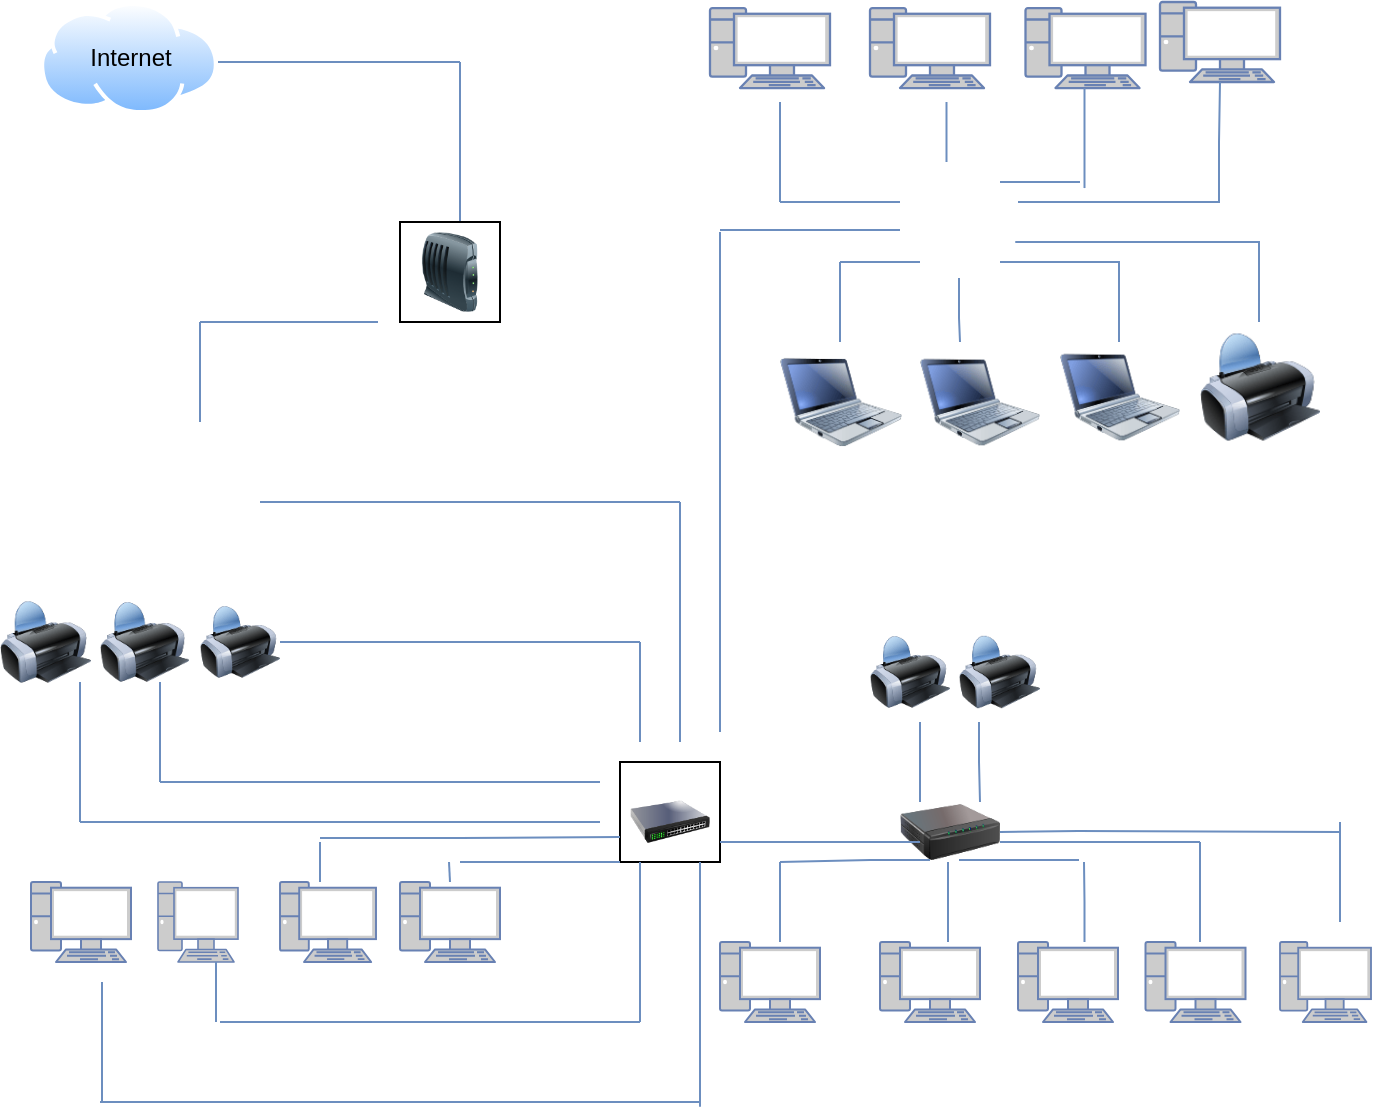 <mxfile version="23.1.7" type="device">
  <diagram name="Página-1" id="wmiiy9hY4Io28gKnd16P">
    <mxGraphModel dx="1036" dy="565" grid="1" gridSize="10" guides="1" tooltips="1" connect="1" arrows="1" fold="1" page="1" pageScale="1" pageWidth="827" pageHeight="1169" math="0" shadow="0">
      <root>
        <mxCell id="0" />
        <mxCell id="1" parent="0" />
        <mxCell id="mKHg516-ToFgodRMRdwn-1" value="" style="image;aspect=fixed;perimeter=ellipsePerimeter;html=1;align=center;shadow=0;dashed=0;spacingTop=3;image=img/lib/active_directory/internet_cloud.svg;" vertex="1" parent="1">
          <mxGeometry x="150" y="50" width="89" height="56.07" as="geometry" />
        </mxCell>
        <mxCell id="mKHg516-ToFgodRMRdwn-2" value="" style="endArrow=none;html=1;rounded=0;fillColor=#dae8fc;strokeColor=#6c8ebf;" edge="1" parent="1">
          <mxGeometry width="50" height="50" relative="1" as="geometry">
            <mxPoint x="239" y="80" as="sourcePoint" />
            <mxPoint x="360" y="80" as="targetPoint" />
          </mxGeometry>
        </mxCell>
        <mxCell id="mKHg516-ToFgodRMRdwn-3" value="" style="endArrow=none;html=1;rounded=0;fillColor=#dae8fc;strokeColor=#6c8ebf;" edge="1" parent="1">
          <mxGeometry width="50" height="50" relative="1" as="geometry">
            <mxPoint x="360" y="80" as="sourcePoint" />
            <mxPoint x="360" y="160" as="targetPoint" />
          </mxGeometry>
        </mxCell>
        <mxCell id="mKHg516-ToFgodRMRdwn-4" value="" style="whiteSpace=wrap;html=1;aspect=fixed;" vertex="1" parent="1">
          <mxGeometry x="330" y="160" width="50" height="50" as="geometry" />
        </mxCell>
        <mxCell id="mKHg516-ToFgodRMRdwn-5" style="edgeStyle=orthogonalEdgeStyle;rounded=0;orthogonalLoop=1;jettySize=auto;html=1;exitX=0.5;exitY=1;exitDx=0;exitDy=0;" edge="1" parent="1" source="mKHg516-ToFgodRMRdwn-4" target="mKHg516-ToFgodRMRdwn-4">
          <mxGeometry relative="1" as="geometry" />
        </mxCell>
        <mxCell id="mKHg516-ToFgodRMRdwn-7" value="" style="endArrow=none;html=1;rounded=0;fillColor=#dae8fc;strokeColor=#6c8ebf;" edge="1" parent="1">
          <mxGeometry width="50" height="50" relative="1" as="geometry">
            <mxPoint x="230" y="210" as="sourcePoint" />
            <mxPoint x="319" y="210" as="targetPoint" />
            <Array as="points">
              <mxPoint x="299" y="210" />
              <mxPoint x="319" y="210" />
            </Array>
          </mxGeometry>
        </mxCell>
        <mxCell id="mKHg516-ToFgodRMRdwn-8" value="" style="endArrow=none;html=1;rounded=0;fillColor=#dae8fc;strokeColor=#6c8ebf;" edge="1" parent="1">
          <mxGeometry width="50" height="50" relative="1" as="geometry">
            <mxPoint x="230" y="260" as="sourcePoint" />
            <mxPoint x="230" y="210" as="targetPoint" />
          </mxGeometry>
        </mxCell>
        <mxCell id="mKHg516-ToFgodRMRdwn-9" value="" style="shape=image;html=1;verticalAlign=top;verticalLabelPosition=bottom;labelBackgroundColor=#ffffff;imageAspect=0;aspect=fixed;image=https://cdn2.iconfinder.com/data/icons/whcompare-isometric-web-hosting-servers/50/value-server-128.png" vertex="1" parent="1">
          <mxGeometry x="200" y="270" width="58" height="58" as="geometry" />
        </mxCell>
        <mxCell id="mKHg516-ToFgodRMRdwn-10" value="" style="endArrow=none;html=1;rounded=0;fillColor=#dae8fc;strokeColor=#6c8ebf;" edge="1" parent="1">
          <mxGeometry width="50" height="50" relative="1" as="geometry">
            <mxPoint x="260" y="300" as="sourcePoint" />
            <mxPoint x="470" y="300" as="targetPoint" />
          </mxGeometry>
        </mxCell>
        <mxCell id="mKHg516-ToFgodRMRdwn-11" value="" style="endArrow=none;html=1;rounded=0;fillColor=#dae8fc;strokeColor=#6c8ebf;" edge="1" parent="1">
          <mxGeometry width="50" height="50" relative="1" as="geometry">
            <mxPoint x="470" y="370" as="sourcePoint" />
            <mxPoint x="470" y="300" as="targetPoint" />
            <Array as="points">
              <mxPoint x="470" y="420" />
              <mxPoint x="470" y="370" />
            </Array>
          </mxGeometry>
        </mxCell>
        <mxCell id="mKHg516-ToFgodRMRdwn-14" value="" style="whiteSpace=wrap;html=1;aspect=fixed;" vertex="1" parent="1">
          <mxGeometry x="440" y="430" width="50" height="50" as="geometry" />
        </mxCell>
        <mxCell id="mKHg516-ToFgodRMRdwn-15" value="" style="endArrow=none;html=1;rounded=0;fillColor=#dae8fc;strokeColor=#6c8ebf;" edge="1" parent="1">
          <mxGeometry width="50" height="50" relative="1" as="geometry">
            <mxPoint x="450" y="400" as="sourcePoint" />
            <mxPoint x="450" y="370" as="targetPoint" />
            <Array as="points">
              <mxPoint x="450" y="420" />
              <mxPoint x="450" y="390" />
            </Array>
          </mxGeometry>
        </mxCell>
        <mxCell id="mKHg516-ToFgodRMRdwn-16" value="" style="endArrow=none;html=1;rounded=0;fillColor=#dae8fc;strokeColor=#6c8ebf;" edge="1" parent="1">
          <mxGeometry width="50" height="50" relative="1" as="geometry">
            <mxPoint x="270" y="370" as="sourcePoint" />
            <mxPoint x="450" y="370" as="targetPoint" />
            <Array as="points" />
          </mxGeometry>
        </mxCell>
        <mxCell id="mKHg516-ToFgodRMRdwn-21" value="" style="endArrow=none;html=1;rounded=0;fillColor=#dae8fc;strokeColor=#6c8ebf;" edge="1" parent="1">
          <mxGeometry width="50" height="50" relative="1" as="geometry">
            <mxPoint x="210" y="440" as="sourcePoint" />
            <mxPoint x="210" y="390" as="targetPoint" />
            <Array as="points">
              <mxPoint x="210" y="420" />
            </Array>
          </mxGeometry>
        </mxCell>
        <mxCell id="mKHg516-ToFgodRMRdwn-22" value="" style="endArrow=none;html=1;rounded=0;fillColor=#dae8fc;strokeColor=#6c8ebf;" edge="1" parent="1">
          <mxGeometry width="50" height="50" relative="1" as="geometry">
            <mxPoint x="210" y="440" as="sourcePoint" />
            <mxPoint x="430" y="440" as="targetPoint" />
            <Array as="points">
              <mxPoint x="240" y="440" />
            </Array>
          </mxGeometry>
        </mxCell>
        <mxCell id="mKHg516-ToFgodRMRdwn-23" value="" style="endArrow=none;html=1;rounded=0;fillColor=#dae8fc;strokeColor=#6c8ebf;" edge="1" parent="1">
          <mxGeometry width="50" height="50" relative="1" as="geometry">
            <mxPoint x="170" y="460" as="sourcePoint" />
            <mxPoint x="170" y="390" as="targetPoint" />
          </mxGeometry>
        </mxCell>
        <mxCell id="mKHg516-ToFgodRMRdwn-24" value="" style="endArrow=none;html=1;rounded=0;fillColor=#dae8fc;strokeColor=#6c8ebf;" edge="1" parent="1">
          <mxGeometry width="50" height="50" relative="1" as="geometry">
            <mxPoint x="170" y="460" as="sourcePoint" />
            <mxPoint x="430" y="460" as="targetPoint" />
            <Array as="points">
              <mxPoint x="210" y="460" />
            </Array>
          </mxGeometry>
        </mxCell>
        <mxCell id="mKHg516-ToFgodRMRdwn-25" value="" style="fontColor=#0066CC;verticalAlign=top;verticalLabelPosition=bottom;labelPosition=center;align=center;html=1;outlineConnect=0;fillColor=#CCCCCC;strokeColor=#6881B3;gradientColor=none;gradientDirection=north;strokeWidth=2;shape=mxgraph.networks.pc;" vertex="1" parent="1">
          <mxGeometry x="330" y="490" width="50" height="40" as="geometry" />
        </mxCell>
        <mxCell id="mKHg516-ToFgodRMRdwn-26" value="" style="fontColor=#0066CC;verticalAlign=top;verticalLabelPosition=bottom;labelPosition=center;align=center;html=1;outlineConnect=0;fillColor=#CCCCCC;strokeColor=#6881B3;gradientColor=none;gradientDirection=north;strokeWidth=2;shape=mxgraph.networks.pc;" vertex="1" parent="1">
          <mxGeometry x="270" y="490" width="48" height="40" as="geometry" />
        </mxCell>
        <mxCell id="mKHg516-ToFgodRMRdwn-27" value="" style="fontColor=#0066CC;verticalAlign=top;verticalLabelPosition=bottom;labelPosition=center;align=center;html=1;outlineConnect=0;fillColor=#CCCCCC;strokeColor=#6881B3;gradientColor=none;gradientDirection=north;strokeWidth=2;shape=mxgraph.networks.pc;" vertex="1" parent="1">
          <mxGeometry x="209" y="490" width="40" height="40" as="geometry" />
        </mxCell>
        <mxCell id="mKHg516-ToFgodRMRdwn-28" value="" style="fontColor=#0066CC;verticalAlign=top;verticalLabelPosition=bottom;labelPosition=center;align=center;html=1;outlineConnect=0;fillColor=#CCCCCC;strokeColor=#6881B3;gradientColor=none;gradientDirection=north;strokeWidth=2;shape=mxgraph.networks.pc;" vertex="1" parent="1">
          <mxGeometry x="145.5" y="490" width="50" height="40" as="geometry" />
        </mxCell>
        <mxCell id="mKHg516-ToFgodRMRdwn-29" value="" style="endArrow=none;html=1;rounded=0;entryX=0;entryY=0.75;entryDx=0;entryDy=0;fillColor=#dae8fc;strokeColor=#6c8ebf;" edge="1" parent="1" target="mKHg516-ToFgodRMRdwn-14">
          <mxGeometry width="50" height="50" relative="1" as="geometry">
            <mxPoint x="290" y="468" as="sourcePoint" />
            <mxPoint x="350" y="410" as="targetPoint" />
            <Array as="points">
              <mxPoint x="360" y="468" />
            </Array>
          </mxGeometry>
        </mxCell>
        <mxCell id="mKHg516-ToFgodRMRdwn-30" value="" style="endArrow=none;html=1;rounded=0;fillColor=#dae8fc;strokeColor=#6c8ebf;" edge="1" parent="1">
          <mxGeometry width="50" height="50" relative="1" as="geometry">
            <mxPoint x="290" y="490" as="sourcePoint" />
            <mxPoint x="290" y="470" as="targetPoint" />
          </mxGeometry>
        </mxCell>
        <mxCell id="mKHg516-ToFgodRMRdwn-31" value="" style="endArrow=none;html=1;rounded=0;fillColor=#dae8fc;strokeColor=#6c8ebf;" edge="1" parent="1">
          <mxGeometry width="50" height="50" relative="1" as="geometry">
            <mxPoint x="360" y="480" as="sourcePoint" />
            <mxPoint x="440" y="480" as="targetPoint" />
            <Array as="points">
              <mxPoint x="410" y="480" />
            </Array>
          </mxGeometry>
        </mxCell>
        <mxCell id="mKHg516-ToFgodRMRdwn-32" value="" style="endArrow=none;html=1;rounded=0;fillColor=#dae8fc;strokeColor=#6c8ebf;" edge="1" parent="1">
          <mxGeometry width="50" height="50" relative="1" as="geometry">
            <mxPoint x="355" y="490" as="sourcePoint" />
            <mxPoint x="354.5" y="480" as="targetPoint" />
          </mxGeometry>
        </mxCell>
        <mxCell id="mKHg516-ToFgodRMRdwn-33" value="" style="endArrow=none;html=1;rounded=0;fillColor=#dae8fc;strokeColor=#6c8ebf;" edge="1" parent="1">
          <mxGeometry width="50" height="50" relative="1" as="geometry">
            <mxPoint x="450" y="560" as="sourcePoint" />
            <mxPoint x="450" y="480" as="targetPoint" />
            <Array as="points">
              <mxPoint x="450" y="520" />
            </Array>
          </mxGeometry>
        </mxCell>
        <mxCell id="mKHg516-ToFgodRMRdwn-34" value="" style="endArrow=none;html=1;rounded=0;fillColor=#dae8fc;strokeColor=#6c8ebf;" edge="1" parent="1">
          <mxGeometry width="50" height="50" relative="1" as="geometry">
            <mxPoint x="240" y="560" as="sourcePoint" />
            <mxPoint x="450" y="560" as="targetPoint" />
            <Array as="points">
              <mxPoint x="410" y="560" />
            </Array>
          </mxGeometry>
        </mxCell>
        <mxCell id="mKHg516-ToFgodRMRdwn-35" value="" style="endArrow=none;html=1;rounded=0;fillColor=#dae8fc;strokeColor=#6c8ebf;" edge="1" parent="1">
          <mxGeometry width="50" height="50" relative="1" as="geometry">
            <mxPoint x="238" y="560" as="sourcePoint" />
            <mxPoint x="238" y="530" as="targetPoint" />
            <Array as="points">
              <mxPoint x="238" y="540" />
            </Array>
          </mxGeometry>
        </mxCell>
        <mxCell id="mKHg516-ToFgodRMRdwn-36" value="" style="endArrow=none;html=1;rounded=0;fillColor=#dae8fc;strokeColor=#6c8ebf;" edge="1" parent="1">
          <mxGeometry width="50" height="50" relative="1" as="geometry">
            <mxPoint x="480" y="602.4" as="sourcePoint" />
            <mxPoint x="480" y="480" as="targetPoint" />
            <Array as="points">
              <mxPoint x="480" y="510" />
            </Array>
          </mxGeometry>
        </mxCell>
        <mxCell id="mKHg516-ToFgodRMRdwn-37" value="" style="endArrow=none;html=1;rounded=0;fillColor=#dae8fc;strokeColor=#6c8ebf;" edge="1" parent="1">
          <mxGeometry width="50" height="50" relative="1" as="geometry">
            <mxPoint x="180" y="600" as="sourcePoint" />
            <mxPoint x="480" y="600" as="targetPoint" />
            <Array as="points">
              <mxPoint x="440" y="600" />
            </Array>
          </mxGeometry>
        </mxCell>
        <mxCell id="mKHg516-ToFgodRMRdwn-38" value="" style="endArrow=none;html=1;rounded=0;fillColor=#dae8fc;strokeColor=#6c8ebf;" edge="1" parent="1">
          <mxGeometry width="50" height="50" relative="1" as="geometry">
            <mxPoint x="181" y="600" as="sourcePoint" />
            <mxPoint x="181" y="540" as="targetPoint" />
            <Array as="points">
              <mxPoint x="181" y="580" />
              <mxPoint x="181" y="560" />
            </Array>
          </mxGeometry>
        </mxCell>
        <mxCell id="mKHg516-ToFgodRMRdwn-42" value="Internet" style="text;html=1;align=center;verticalAlign=middle;resizable=0;points=[];autosize=1;strokeColor=none;fillColor=none;" vertex="1" parent="1">
          <mxGeometry x="164.5" y="63.03" width="60" height="30" as="geometry" />
        </mxCell>
        <mxCell id="mKHg516-ToFgodRMRdwn-43" value="" style="image;html=1;image=img/lib/clip_art/computers/Printer_128x128.png" vertex="1" parent="1">
          <mxGeometry x="180" y="350" width="44.5" height="40" as="geometry" />
        </mxCell>
        <mxCell id="mKHg516-ToFgodRMRdwn-44" value="" style="image;html=1;image=img/lib/clip_art/computers/Printer_128x128.png" vertex="1" parent="1">
          <mxGeometry x="230" y="350" width="40" height="40" as="geometry" />
        </mxCell>
        <mxCell id="mKHg516-ToFgodRMRdwn-45" value="" style="image;html=1;image=img/lib/clip_art/computers/Printer_128x128.png" vertex="1" parent="1">
          <mxGeometry x="130" y="345" width="45.5" height="50" as="geometry" />
        </mxCell>
        <mxCell id="mKHg516-ToFgodRMRdwn-46" value="" style="image;html=1;image=img/lib/clip_art/networking/Modem_128x128.png" vertex="1" parent="1">
          <mxGeometry x="335" y="165" width="40" height="40" as="geometry" />
        </mxCell>
        <mxCell id="mKHg516-ToFgodRMRdwn-47" value="" style="image;html=1;image=img/lib/clip_art/networking/Switch_128x128.png" vertex="1" parent="1">
          <mxGeometry x="445" y="430" width="40" height="60" as="geometry" />
        </mxCell>
        <mxCell id="mKHg516-ToFgodRMRdwn-50" value="" style="image;html=1;image=img/lib/clip_art/networking/Print_Server_128x128.png" vertex="1" parent="1">
          <mxGeometry x="580" y="430" width="50" height="70" as="geometry" />
        </mxCell>
        <mxCell id="mKHg516-ToFgodRMRdwn-52" value="" style="image;html=1;image=img/lib/clip_art/computers/Printer_128x128.png" vertex="1" parent="1">
          <mxGeometry x="565" y="360" width="40" height="50" as="geometry" />
        </mxCell>
        <mxCell id="mKHg516-ToFgodRMRdwn-53" value="" style="image;html=1;image=img/lib/clip_art/computers/Printer_128x128.png" vertex="1" parent="1">
          <mxGeometry x="609.5" y="360" width="40.5" height="50" as="geometry" />
        </mxCell>
        <mxCell id="mKHg516-ToFgodRMRdwn-54" value="" style="fontColor=#0066CC;verticalAlign=top;verticalLabelPosition=bottom;labelPosition=center;align=center;html=1;outlineConnect=0;fillColor=#CCCCCC;strokeColor=#6881B3;gradientColor=none;gradientDirection=north;strokeWidth=2;shape=mxgraph.networks.pc;" vertex="1" parent="1">
          <mxGeometry x="639" y="520" width="50" height="40" as="geometry" />
        </mxCell>
        <mxCell id="mKHg516-ToFgodRMRdwn-55" value="" style="fontColor=#0066CC;verticalAlign=top;verticalLabelPosition=bottom;labelPosition=center;align=center;html=1;outlineConnect=0;fillColor=#CCCCCC;strokeColor=#6881B3;gradientColor=none;gradientDirection=north;strokeWidth=2;shape=mxgraph.networks.pc;" vertex="1" parent="1">
          <mxGeometry x="570" y="520" width="50" height="40" as="geometry" />
        </mxCell>
        <mxCell id="mKHg516-ToFgodRMRdwn-56" value="" style="fontColor=#0066CC;verticalAlign=top;verticalLabelPosition=bottom;labelPosition=center;align=center;html=1;outlineConnect=0;fillColor=#CCCCCC;strokeColor=#6881B3;gradientColor=none;gradientDirection=north;strokeWidth=2;shape=mxgraph.networks.pc;" vertex="1" parent="1">
          <mxGeometry x="702.75" y="520" width="50" height="40" as="geometry" />
        </mxCell>
        <mxCell id="mKHg516-ToFgodRMRdwn-57" value="" style="fontColor=#0066CC;verticalAlign=top;verticalLabelPosition=bottom;labelPosition=center;align=center;html=1;outlineConnect=0;fillColor=#CCCCCC;strokeColor=#6881B3;gradientColor=none;gradientDirection=north;strokeWidth=2;shape=mxgraph.networks.pc;" vertex="1" parent="1">
          <mxGeometry x="490" y="520" width="50" height="40" as="geometry" />
        </mxCell>
        <mxCell id="mKHg516-ToFgodRMRdwn-58" value="" style="fontColor=#0066CC;verticalAlign=top;verticalLabelPosition=bottom;labelPosition=center;align=center;html=1;outlineConnect=0;fillColor=#CCCCCC;strokeColor=#6881B3;gradientColor=none;gradientDirection=north;strokeWidth=2;shape=mxgraph.networks.pc;" vertex="1" parent="1">
          <mxGeometry x="770" y="520" width="45.5" height="40" as="geometry" />
        </mxCell>
        <mxCell id="mKHg516-ToFgodRMRdwn-69" value="" style="shape=image;html=1;verticalAlign=top;verticalLabelPosition=bottom;labelBackgroundColor=#ffffff;imageAspect=0;aspect=fixed;image=https://cdn4.iconfinder.com/data/icons/ios-web-user-interface-multi-circle-flat-vol-2/512/Archive_archives_files_hosting_database_server_storage-128.png" vertex="1" parent="1">
          <mxGeometry x="581" y="130" width="58" height="58" as="geometry" />
        </mxCell>
        <mxCell id="mKHg516-ToFgodRMRdwn-71" value="" style="image;html=1;image=img/lib/clip_art/computers/Netbook_128x128.png" vertex="1" parent="1">
          <mxGeometry x="520" y="220" width="61" height="60" as="geometry" />
        </mxCell>
        <mxCell id="mKHg516-ToFgodRMRdwn-73" value="" style="image;html=1;image=img/lib/clip_art/computers/Netbook_128x128.png" vertex="1" parent="1">
          <mxGeometry x="590" y="215" width="60" height="70" as="geometry" />
        </mxCell>
        <mxCell id="mKHg516-ToFgodRMRdwn-75" value="" style="image;html=1;image=img/lib/clip_art/computers/Netbook_128x128.png" vertex="1" parent="1">
          <mxGeometry x="660" y="215" width="60" height="65" as="geometry" />
        </mxCell>
        <mxCell id="mKHg516-ToFgodRMRdwn-79" value="" style="fontColor=#0066CC;verticalAlign=top;verticalLabelPosition=bottom;labelPosition=center;align=center;html=1;outlineConnect=0;fillColor=#CCCCCC;strokeColor=#6881B3;gradientColor=none;gradientDirection=north;strokeWidth=2;shape=mxgraph.networks.pc;" vertex="1" parent="1">
          <mxGeometry x="565" y="53.03" width="60" height="40" as="geometry" />
        </mxCell>
        <mxCell id="mKHg516-ToFgodRMRdwn-86" value="" style="image;html=1;image=img/lib/clip_art/computers/Printer_128x128.png" vertex="1" parent="1">
          <mxGeometry x="730" y="215" width="60" height="55" as="geometry" />
        </mxCell>
        <mxCell id="mKHg516-ToFgodRMRdwn-90" value="" style="endArrow=none;html=1;rounded=0;fillColor=#dae8fc;strokeColor=#6c8ebf;" edge="1" parent="1">
          <mxGeometry width="50" height="50" relative="1" as="geometry">
            <mxPoint x="490" y="164" as="sourcePoint" />
            <mxPoint x="580" y="164" as="targetPoint" />
            <Array as="points">
              <mxPoint x="540" y="164" />
            </Array>
          </mxGeometry>
        </mxCell>
        <mxCell id="mKHg516-ToFgodRMRdwn-91" value="" style="endArrow=none;html=1;rounded=0;fillColor=#dae8fc;strokeColor=#6c8ebf;" edge="1" parent="1">
          <mxGeometry width="50" height="50" relative="1" as="geometry">
            <mxPoint x="490" y="415" as="sourcePoint" />
            <mxPoint x="490" y="165" as="targetPoint" />
            <Array as="points">
              <mxPoint x="490" y="195" />
              <mxPoint x="490" y="185" />
            </Array>
          </mxGeometry>
        </mxCell>
        <mxCell id="mKHg516-ToFgodRMRdwn-92" value="" style="endArrow=none;html=1;rounded=0;fillColor=#dae8fc;strokeColor=#6c8ebf;" edge="1" parent="1">
          <mxGeometry width="50" height="50" relative="1" as="geometry">
            <mxPoint x="550" y="180" as="sourcePoint" />
            <mxPoint x="590" y="180" as="targetPoint" />
            <Array as="points">
              <mxPoint x="569" y="180" />
            </Array>
          </mxGeometry>
        </mxCell>
        <mxCell id="mKHg516-ToFgodRMRdwn-93" value="" style="endArrow=none;html=1;rounded=0;fillColor=#dae8fc;strokeColor=#6c8ebf;" edge="1" parent="1">
          <mxGeometry width="50" height="50" relative="1" as="geometry">
            <mxPoint x="550" y="220" as="sourcePoint" />
            <mxPoint x="550" y="180" as="targetPoint" />
            <Array as="points">
              <mxPoint x="550" y="210" />
            </Array>
          </mxGeometry>
        </mxCell>
        <mxCell id="mKHg516-ToFgodRMRdwn-94" value="" style="endArrow=none;html=1;rounded=0;fillColor=#dae8fc;strokeColor=#6c8ebf;" edge="1" parent="1">
          <mxGeometry width="50" height="50" relative="1" as="geometry">
            <mxPoint x="610" y="220" as="sourcePoint" />
            <mxPoint x="609.5" y="188" as="targetPoint" />
            <Array as="points">
              <mxPoint x="609.5" y="208" />
            </Array>
          </mxGeometry>
        </mxCell>
        <mxCell id="mKHg516-ToFgodRMRdwn-98" value="" style="endArrow=none;html=1;rounded=0;fillColor=#dae8fc;strokeColor=#6c8ebf;" edge="1" parent="1">
          <mxGeometry width="50" height="50" relative="1" as="geometry">
            <mxPoint x="630" y="180" as="sourcePoint" />
            <mxPoint x="660" y="180" as="targetPoint" />
            <Array as="points">
              <mxPoint x="650" y="180" />
              <mxPoint x="690" y="180" />
            </Array>
          </mxGeometry>
        </mxCell>
        <mxCell id="mKHg516-ToFgodRMRdwn-99" value="" style="endArrow=none;html=1;rounded=0;fillColor=#dae8fc;strokeColor=#6c8ebf;" edge="1" parent="1">
          <mxGeometry width="50" height="50" relative="1" as="geometry">
            <mxPoint x="689.5" y="220" as="sourcePoint" />
            <mxPoint x="689.5" y="180" as="targetPoint" />
            <Array as="points">
              <mxPoint x="689.5" y="190" />
            </Array>
          </mxGeometry>
        </mxCell>
        <mxCell id="mKHg516-ToFgodRMRdwn-100" value="" style="endArrow=none;html=1;rounded=0;fillColor=#dae8fc;strokeColor=#6c8ebf;" edge="1" parent="1">
          <mxGeometry width="50" height="50" relative="1" as="geometry">
            <mxPoint x="637.63" y="170" as="sourcePoint" />
            <mxPoint x="760" y="170" as="targetPoint" />
          </mxGeometry>
        </mxCell>
        <mxCell id="mKHg516-ToFgodRMRdwn-101" value="" style="endArrow=none;html=1;rounded=0;fillColor=#dae8fc;strokeColor=#6c8ebf;" edge="1" parent="1">
          <mxGeometry width="50" height="50" relative="1" as="geometry">
            <mxPoint x="759.5" y="210" as="sourcePoint" />
            <mxPoint x="759.5" y="170" as="targetPoint" />
            <Array as="points" />
          </mxGeometry>
        </mxCell>
        <mxCell id="mKHg516-ToFgodRMRdwn-103" value="" style="fontColor=#0066CC;verticalAlign=top;verticalLabelPosition=bottom;labelPosition=center;align=center;html=1;outlineConnect=0;fillColor=#CCCCCC;strokeColor=#6881B3;gradientColor=none;gradientDirection=north;strokeWidth=2;shape=mxgraph.networks.pc;" vertex="1" parent="1">
          <mxGeometry x="485" y="53.03" width="60" height="40" as="geometry" />
        </mxCell>
        <mxCell id="mKHg516-ToFgodRMRdwn-104" value="" style="fontColor=#0066CC;verticalAlign=top;verticalLabelPosition=bottom;labelPosition=center;align=center;html=1;outlineConnect=0;fillColor=#CCCCCC;strokeColor=#6881B3;gradientColor=none;gradientDirection=north;strokeWidth=2;shape=mxgraph.networks.pc;" vertex="1" parent="1">
          <mxGeometry x="642.75" y="53.03" width="60" height="40" as="geometry" />
        </mxCell>
        <mxCell id="mKHg516-ToFgodRMRdwn-105" value="" style="fontColor=#0066CC;verticalAlign=top;verticalLabelPosition=bottom;labelPosition=center;align=center;html=1;outlineConnect=0;fillColor=#CCCCCC;strokeColor=#6881B3;gradientColor=none;gradientDirection=north;strokeWidth=2;shape=mxgraph.networks.pc;" vertex="1" parent="1">
          <mxGeometry x="710" y="50" width="60" height="40" as="geometry" />
        </mxCell>
        <mxCell id="mKHg516-ToFgodRMRdwn-109" value="" style="endArrow=none;html=1;rounded=0;fillColor=#dae8fc;strokeColor=#6c8ebf;" edge="1" parent="1">
          <mxGeometry width="50" height="50" relative="1" as="geometry">
            <mxPoint x="520" y="150" as="sourcePoint" />
            <mxPoint x="580" y="150" as="targetPoint" />
            <Array as="points">
              <mxPoint x="550" y="150" />
            </Array>
          </mxGeometry>
        </mxCell>
        <mxCell id="mKHg516-ToFgodRMRdwn-110" value="" style="endArrow=none;html=1;rounded=0;fillColor=#dae8fc;strokeColor=#6c8ebf;" edge="1" parent="1">
          <mxGeometry width="50" height="50" relative="1" as="geometry">
            <mxPoint x="520" y="150" as="sourcePoint" />
            <mxPoint x="520" y="100" as="targetPoint" />
          </mxGeometry>
        </mxCell>
        <mxCell id="mKHg516-ToFgodRMRdwn-111" value="" style="endArrow=none;html=1;rounded=0;fillColor=#dae8fc;strokeColor=#6c8ebf;" edge="1" parent="1">
          <mxGeometry width="50" height="50" relative="1" as="geometry">
            <mxPoint x="603.25" y="130" as="sourcePoint" />
            <mxPoint x="603" y="100" as="targetPoint" />
            <Array as="points">
              <mxPoint x="603.25" y="100" />
            </Array>
          </mxGeometry>
        </mxCell>
        <mxCell id="mKHg516-ToFgodRMRdwn-112" value="" style="endArrow=none;html=1;rounded=0;fillColor=#dae8fc;strokeColor=#6c8ebf;" edge="1" parent="1">
          <mxGeometry width="50" height="50" relative="1" as="geometry">
            <mxPoint x="639" y="150" as="sourcePoint" />
            <mxPoint x="740" y="150" as="targetPoint" />
            <Array as="points">
              <mxPoint x="659" y="150" />
            </Array>
          </mxGeometry>
        </mxCell>
        <mxCell id="mKHg516-ToFgodRMRdwn-113" value="" style="endArrow=none;html=1;rounded=0;entryX=0.5;entryY=1;entryDx=0;entryDy=0;entryPerimeter=0;fillColor=#dae8fc;strokeColor=#6c8ebf;" edge="1" parent="1" target="mKHg516-ToFgodRMRdwn-105">
          <mxGeometry width="50" height="50" relative="1" as="geometry">
            <mxPoint x="739.5" y="150" as="sourcePoint" />
            <mxPoint x="739.5" y="100" as="targetPoint" />
            <Array as="points">
              <mxPoint x="739.5" y="120" />
            </Array>
          </mxGeometry>
        </mxCell>
        <mxCell id="mKHg516-ToFgodRMRdwn-114" value="" style="endArrow=none;html=1;rounded=0;fillColor=#dae8fc;strokeColor=#6c8ebf;" edge="1" parent="1">
          <mxGeometry width="50" height="50" relative="1" as="geometry">
            <mxPoint x="630" y="140" as="sourcePoint" />
            <mxPoint x="670" y="140" as="targetPoint" />
            <Array as="points">
              <mxPoint x="650" y="140" />
            </Array>
          </mxGeometry>
        </mxCell>
        <mxCell id="mKHg516-ToFgodRMRdwn-115" value="" style="endArrow=none;html=1;rounded=0;fillColor=#dae8fc;strokeColor=#6c8ebf;" edge="1" parent="1">
          <mxGeometry width="50" height="50" relative="1" as="geometry">
            <mxPoint x="672.25" y="143.03" as="sourcePoint" />
            <mxPoint x="672.25" y="93.03" as="targetPoint" />
            <Array as="points">
              <mxPoint x="672.25" y="123.03" />
            </Array>
          </mxGeometry>
        </mxCell>
        <mxCell id="mKHg516-ToFgodRMRdwn-116" value="" style="endArrow=none;html=1;rounded=0;entryX=0.2;entryY=0.571;entryDx=0;entryDy=0;entryPerimeter=0;fillColor=#dae8fc;strokeColor=#6c8ebf;" edge="1" parent="1" target="mKHg516-ToFgodRMRdwn-50">
          <mxGeometry width="50" height="50" relative="1" as="geometry">
            <mxPoint x="490" y="470" as="sourcePoint" />
            <mxPoint x="560" y="470" as="targetPoint" />
            <Array as="points">
              <mxPoint x="520" y="470" />
            </Array>
          </mxGeometry>
        </mxCell>
        <mxCell id="mKHg516-ToFgodRMRdwn-117" value="" style="endArrow=none;html=1;rounded=0;fillColor=#dae8fc;strokeColor=#6c8ebf;" edge="1" parent="1">
          <mxGeometry width="50" height="50" relative="1" as="geometry">
            <mxPoint x="590" y="450" as="sourcePoint" />
            <mxPoint x="590" y="410" as="targetPoint" />
            <Array as="points">
              <mxPoint x="590" y="440" />
            </Array>
          </mxGeometry>
        </mxCell>
        <mxCell id="mKHg516-ToFgodRMRdwn-118" value="" style="endArrow=none;html=1;rounded=0;fillColor=#dae8fc;strokeColor=#6c8ebf;" edge="1" parent="1">
          <mxGeometry width="50" height="50" relative="1" as="geometry">
            <mxPoint x="620" y="450" as="sourcePoint" />
            <mxPoint x="619.5" y="410" as="targetPoint" />
            <Array as="points">
              <mxPoint x="619.5" y="430" />
            </Array>
          </mxGeometry>
        </mxCell>
        <mxCell id="mKHg516-ToFgodRMRdwn-122" value="" style="endArrow=none;html=1;rounded=0;fillColor=#dae8fc;strokeColor=#6c8ebf;" edge="1" parent="1">
          <mxGeometry width="50" height="50" relative="1" as="geometry">
            <mxPoint x="604" y="520" as="sourcePoint" />
            <mxPoint x="604" y="480" as="targetPoint" />
            <Array as="points">
              <mxPoint x="604" y="520" />
            </Array>
          </mxGeometry>
        </mxCell>
        <mxCell id="mKHg516-ToFgodRMRdwn-123" value="" style="endArrow=none;html=1;rounded=0;exitX=1;exitY=0.5;exitDx=0;exitDy=0;fillColor=#dae8fc;strokeColor=#6c8ebf;" edge="1" parent="1" source="mKHg516-ToFgodRMRdwn-50">
          <mxGeometry width="50" height="50" relative="1" as="geometry">
            <mxPoint x="639" y="464.5" as="sourcePoint" />
            <mxPoint x="800" y="465" as="targetPoint" />
            <Array as="points">
              <mxPoint x="669" y="464.5" />
            </Array>
          </mxGeometry>
        </mxCell>
        <mxCell id="mKHg516-ToFgodRMRdwn-124" value="" style="endArrow=none;html=1;rounded=0;fillColor=#dae8fc;strokeColor=#6c8ebf;" edge="1" parent="1">
          <mxGeometry width="50" height="50" relative="1" as="geometry">
            <mxPoint x="800" y="510" as="sourcePoint" />
            <mxPoint x="800" y="460" as="targetPoint" />
            <Array as="points">
              <mxPoint x="800" y="490" />
            </Array>
          </mxGeometry>
        </mxCell>
        <mxCell id="mKHg516-ToFgodRMRdwn-125" value="" style="endArrow=none;html=1;rounded=0;fillColor=#dae8fc;strokeColor=#6c8ebf;" edge="1" parent="1">
          <mxGeometry width="50" height="50" relative="1" as="geometry">
            <mxPoint x="520" y="480" as="sourcePoint" />
            <mxPoint x="595" y="479" as="targetPoint" />
            <Array as="points">
              <mxPoint x="565" y="479" />
            </Array>
          </mxGeometry>
        </mxCell>
        <mxCell id="mKHg516-ToFgodRMRdwn-126" value="" style="endArrow=none;html=1;rounded=0;fillColor=#dae8fc;strokeColor=#6c8ebf;" edge="1" parent="1">
          <mxGeometry width="50" height="50" relative="1" as="geometry">
            <mxPoint x="520" y="520" as="sourcePoint" />
            <mxPoint x="520" y="480" as="targetPoint" />
          </mxGeometry>
        </mxCell>
        <mxCell id="mKHg516-ToFgodRMRdwn-127" value="" style="endArrow=none;html=1;rounded=0;fillColor=#dae8fc;strokeColor=#6c8ebf;" edge="1" parent="1">
          <mxGeometry width="50" height="50" relative="1" as="geometry">
            <mxPoint x="609.5" y="479" as="sourcePoint" />
            <mxPoint x="669.5" y="479" as="targetPoint" />
            <Array as="points">
              <mxPoint x="639.5" y="479" />
            </Array>
          </mxGeometry>
        </mxCell>
        <mxCell id="mKHg516-ToFgodRMRdwn-128" value="" style="endArrow=none;html=1;rounded=0;fillColor=#dae8fc;strokeColor=#6c8ebf;" edge="1" parent="1">
          <mxGeometry width="50" height="50" relative="1" as="geometry">
            <mxPoint x="672.25" y="520" as="sourcePoint" />
            <mxPoint x="672" y="480" as="targetPoint" />
            <Array as="points">
              <mxPoint x="672.25" y="500" />
            </Array>
          </mxGeometry>
        </mxCell>
        <mxCell id="mKHg516-ToFgodRMRdwn-129" value="" style="endArrow=none;html=1;rounded=0;fillColor=#dae8fc;strokeColor=#6c8ebf;" edge="1" parent="1">
          <mxGeometry width="50" height="50" relative="1" as="geometry">
            <mxPoint x="630" y="470" as="sourcePoint" />
            <mxPoint x="730" y="470" as="targetPoint" />
            <Array as="points">
              <mxPoint x="670" y="470" />
            </Array>
          </mxGeometry>
        </mxCell>
        <mxCell id="mKHg516-ToFgodRMRdwn-130" value="" style="endArrow=none;html=1;rounded=0;fillColor=#dae8fc;strokeColor=#6c8ebf;" edge="1" parent="1">
          <mxGeometry width="50" height="50" relative="1" as="geometry">
            <mxPoint x="730" y="520" as="sourcePoint" />
            <mxPoint x="730" y="470" as="targetPoint" />
          </mxGeometry>
        </mxCell>
      </root>
    </mxGraphModel>
  </diagram>
</mxfile>
